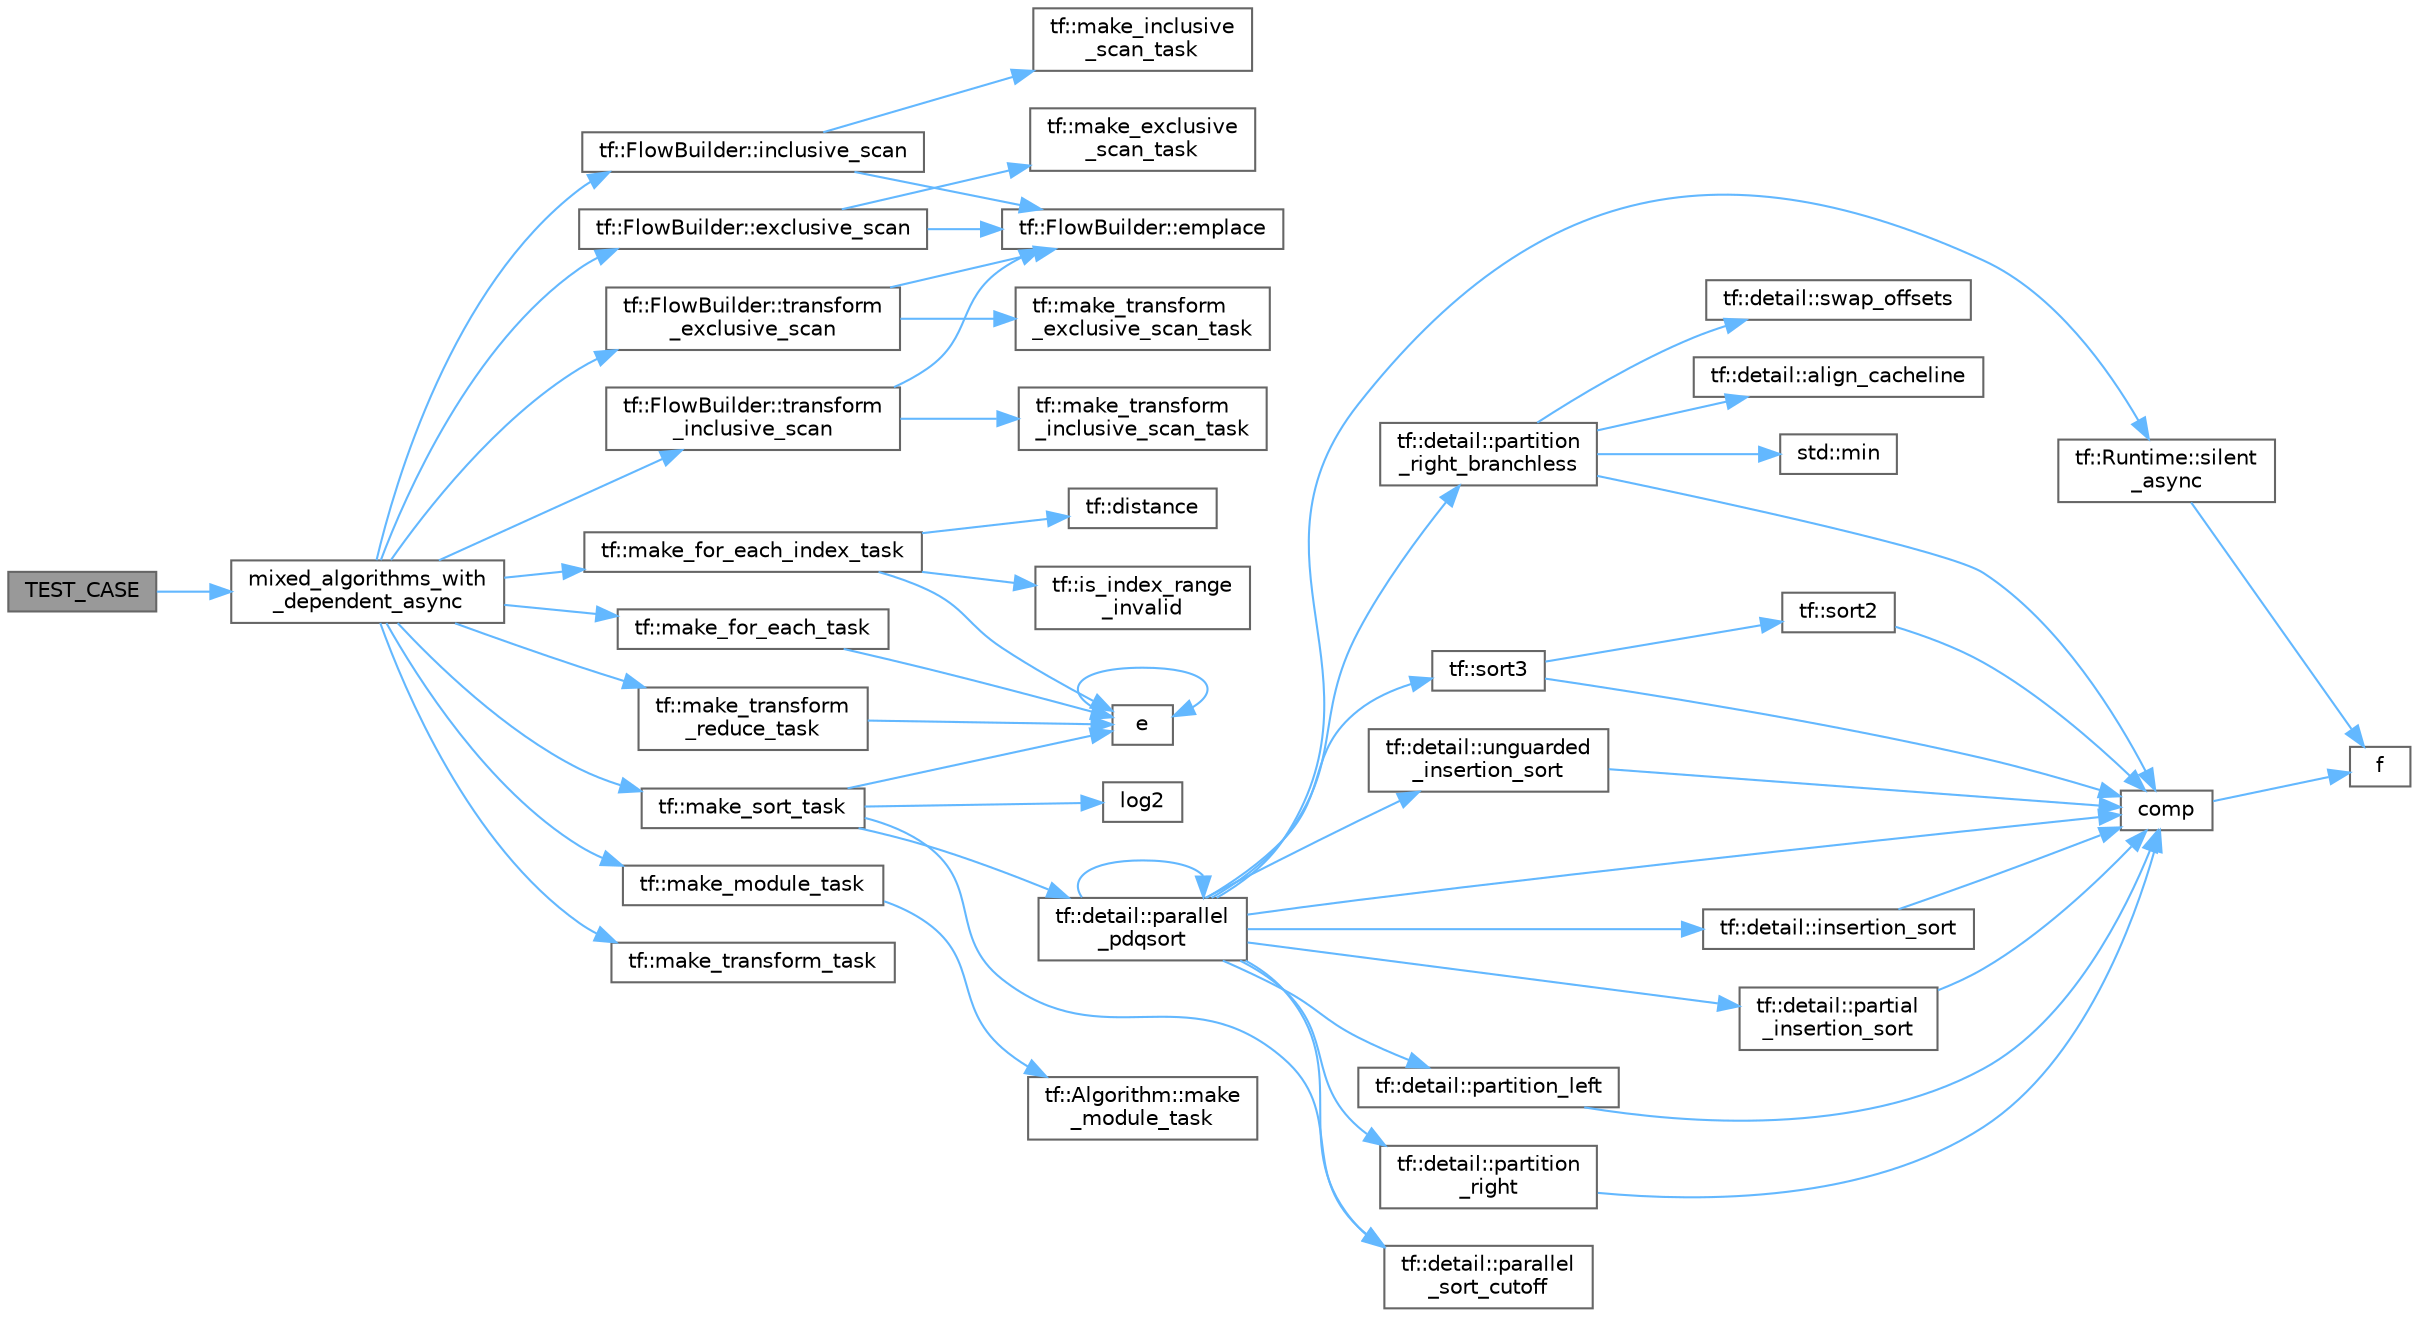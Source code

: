 digraph "TEST_CASE"
{
 // LATEX_PDF_SIZE
  bgcolor="transparent";
  edge [fontname=Helvetica,fontsize=10,labelfontname=Helvetica,labelfontsize=10];
  node [fontname=Helvetica,fontsize=10,shape=box,height=0.2,width=0.4];
  rankdir="LR";
  Node1 [id="Node000001",label="TEST_CASE",height=0.2,width=0.4,color="gray40", fillcolor="grey60", style="filled", fontcolor="black",tooltip=" "];
  Node1 -> Node2 [id="edge1_Node000001_Node000002",color="steelblue1",style="solid",tooltip=" "];
  Node2 [id="Node000002",label="mixed_algorithms_with\l_dependent_async",height=0.2,width=0.4,color="grey40", fillcolor="white", style="filled",URL="$test__dependent__asyncs_8cpp.html#ad6539317bf57f5fa3c1050be5b24c9c2",tooltip=" "];
  Node2 -> Node3 [id="edge2_Node000002_Node000003",color="steelblue1",style="solid",tooltip=" "];
  Node3 [id="Node000003",label="tf::FlowBuilder::exclusive_scan",height=0.2,width=0.4,color="grey40", fillcolor="white", style="filled",URL="$classtf_1_1_flow_builder.html#a4e0d618d8eb0b3b2e5e00443a10bf512",tooltip="creates an STL-styled parallel exclusive-scan task"];
  Node3 -> Node4 [id="edge3_Node000003_Node000004",color="steelblue1",style="solid",tooltip=" "];
  Node4 [id="Node000004",label="tf::FlowBuilder::emplace",height=0.2,width=0.4,color="grey40", fillcolor="white", style="filled",URL="$classtf_1_1_flow_builder.html#a60d7a666cab71ecfa3010b2efb0d6b57",tooltip="creates a static task"];
  Node3 -> Node5 [id="edge4_Node000003_Node000005",color="steelblue1",style="solid",tooltip=" "];
  Node5 [id="Node000005",label="tf::make_exclusive\l_scan_task",height=0.2,width=0.4,color="grey40", fillcolor="white", style="filled",URL="$namespacetf.html#aef9d7eaf0d6044a338a789085edfb513",tooltip=" "];
  Node2 -> Node6 [id="edge5_Node000002_Node000006",color="steelblue1",style="solid",tooltip=" "];
  Node6 [id="Node000006",label="tf::FlowBuilder::inclusive_scan",height=0.2,width=0.4,color="grey40", fillcolor="white", style="filled",URL="$classtf_1_1_flow_builder.html#a1c2ace9290d83c2a006614a4d66ad588",tooltip="creates an STL-styled parallel inclusive-scan task"];
  Node6 -> Node4 [id="edge6_Node000006_Node000004",color="steelblue1",style="solid",tooltip=" "];
  Node6 -> Node7 [id="edge7_Node000006_Node000007",color="steelblue1",style="solid",tooltip=" "];
  Node7 [id="Node000007",label="tf::make_inclusive\l_scan_task",height=0.2,width=0.4,color="grey40", fillcolor="white", style="filled",URL="$namespacetf.html#a3cd0c38f1c541ecaa16c0e8e33a34ad1",tooltip=" "];
  Node2 -> Node8 [id="edge8_Node000002_Node000008",color="steelblue1",style="solid",tooltip=" "];
  Node8 [id="Node000008",label="tf::make_for_each_index_task",height=0.2,width=0.4,color="grey40", fillcolor="white", style="filled",URL="$namespacetf.html#a897fac48e9e01e38d2c8124426245d2f",tooltip=" "];
  Node8 -> Node9 [id="edge9_Node000008_Node000009",color="steelblue1",style="solid",tooltip=" "];
  Node9 [id="Node000009",label="tf::distance",height=0.2,width=0.4,color="grey40", fillcolor="white", style="filled",URL="$namespacetf.html#af00f6babb0818202960cbbf0a83bd8e7",tooltip="calculates the number of iterations in the given index range"];
  Node8 -> Node10 [id="edge10_Node000008_Node000010",color="steelblue1",style="solid",tooltip=" "];
  Node10 [id="Node000010",label="e",height=0.2,width=0.4,color="grey40", fillcolor="white", style="filled",URL="$_cwise__array__power__array_8cpp.html#a9cb86ff854760bf91a154f2724a9101d",tooltip=" "];
  Node10 -> Node10 [id="edge11_Node000010_Node000010",color="steelblue1",style="solid",tooltip=" "];
  Node8 -> Node11 [id="edge12_Node000008_Node000011",color="steelblue1",style="solid",tooltip=" "];
  Node11 [id="Node000011",label="tf::is_index_range\l_invalid",height=0.2,width=0.4,color="grey40", fillcolor="white", style="filled",URL="$namespacetf.html#aa4db761760106ce6f6d2e7c1ac4d8520",tooltip="checks if the given index range is invalid"];
  Node2 -> Node12 [id="edge13_Node000002_Node000012",color="steelblue1",style="solid",tooltip=" "];
  Node12 [id="Node000012",label="tf::make_for_each_task",height=0.2,width=0.4,color="grey40", fillcolor="white", style="filled",URL="$namespacetf.html#afa1d208d05d467328a2819f16409c72c",tooltip=" "];
  Node12 -> Node10 [id="edge14_Node000012_Node000010",color="steelblue1",style="solid",tooltip=" "];
  Node2 -> Node13 [id="edge15_Node000002_Node000013",color="steelblue1",style="solid",tooltip=" "];
  Node13 [id="Node000013",label="tf::make_module_task",height=0.2,width=0.4,color="grey40", fillcolor="white", style="filled",URL="$namespacetf.html#a767288f0f103fec9a849237865198627",tooltip="creates a module task using the given target"];
  Node13 -> Node14 [id="edge16_Node000013_Node000014",color="steelblue1",style="solid",tooltip=" "];
  Node14 [id="Node000014",label="tf::Algorithm::make\l_module_task",height=0.2,width=0.4,color="grey40", fillcolor="white", style="filled",URL="$classtf_1_1_algorithm.html#ae67706148dbe831e3f65878b4d1f303b",tooltip=" "];
  Node2 -> Node15 [id="edge17_Node000002_Node000015",color="steelblue1",style="solid",tooltip=" "];
  Node15 [id="Node000015",label="tf::make_sort_task",height=0.2,width=0.4,color="grey40", fillcolor="white", style="filled",URL="$namespacetf.html#a5fc8e80807560f48e5e8275f16938d03",tooltip=" "];
  Node15 -> Node10 [id="edge18_Node000015_Node000010",color="steelblue1",style="solid",tooltip=" "];
  Node15 -> Node16 [id="edge19_Node000015_Node000016",color="steelblue1",style="solid",tooltip=" "];
  Node16 [id="Node000016",label="log2",height=0.2,width=0.4,color="grey40", fillcolor="white", style="filled",URL="$_direct_x_page_8xaml_8cpp.html#a5ed22c1dd181a227939080748e797261",tooltip=" "];
  Node15 -> Node17 [id="edge20_Node000015_Node000017",color="steelblue1",style="solid",tooltip=" "];
  Node17 [id="Node000017",label="tf::detail::parallel\l_pdqsort",height=0.2,width=0.4,color="grey40", fillcolor="white", style="filled",URL="$namespacetf_1_1detail.html#aa36251921080126c7e26f7cbdc0257c4",tooltip=" "];
  Node17 -> Node18 [id="edge21_Node000017_Node000018",color="steelblue1",style="solid",tooltip=" "];
  Node18 [id="Node000018",label="comp",height=0.2,width=0.4,color="grey40", fillcolor="white", style="filled",URL="$external_2taskflow_2sandbox_2jacobi_2main_8cpp.html#aaa178026ff13e667efcb0104a55252e7",tooltip=" "];
  Node18 -> Node19 [id="edge22_Node000018_Node000019",color="steelblue1",style="solid",tooltip=" "];
  Node19 [id="Node000019",label="f",height=0.2,width=0.4,color="grey40", fillcolor="white", style="filled",URL="$cxx11__tensor__map_8cpp.html#a7f507fea02198f6cb81c86640c7b1a4e",tooltip=" "];
  Node17 -> Node20 [id="edge23_Node000017_Node000020",color="steelblue1",style="solid",tooltip=" "];
  Node20 [id="Node000020",label="tf::detail::insertion_sort",height=0.2,width=0.4,color="grey40", fillcolor="white", style="filled",URL="$namespacetf_1_1detail.html#ab1556edb46eb3e7c04851516b3c60baa",tooltip=" "];
  Node20 -> Node18 [id="edge24_Node000020_Node000018",color="steelblue1",style="solid",tooltip=" "];
  Node17 -> Node17 [id="edge25_Node000017_Node000017",color="steelblue1",style="solid",tooltip=" "];
  Node17 -> Node21 [id="edge26_Node000017_Node000021",color="steelblue1",style="solid",tooltip=" "];
  Node21 [id="Node000021",label="tf::detail::parallel\l_sort_cutoff",height=0.2,width=0.4,color="grey40", fillcolor="white", style="filled",URL="$namespacetf_1_1detail.html#aa0d0544f37b349d18deb1e7618629d4f",tooltip=" "];
  Node17 -> Node22 [id="edge27_Node000017_Node000022",color="steelblue1",style="solid",tooltip=" "];
  Node22 [id="Node000022",label="tf::detail::partial\l_insertion_sort",height=0.2,width=0.4,color="grey40", fillcolor="white", style="filled",URL="$namespacetf_1_1detail.html#a0179cb7dc36fa2fd90add73802055671",tooltip=" "];
  Node22 -> Node18 [id="edge28_Node000022_Node000018",color="steelblue1",style="solid",tooltip=" "];
  Node17 -> Node23 [id="edge29_Node000017_Node000023",color="steelblue1",style="solid",tooltip=" "];
  Node23 [id="Node000023",label="tf::detail::partition_left",height=0.2,width=0.4,color="grey40", fillcolor="white", style="filled",URL="$namespacetf_1_1detail.html#a8d6f47cf2324c09cb2c8ee32b8b9d0bc",tooltip=" "];
  Node23 -> Node18 [id="edge30_Node000023_Node000018",color="steelblue1",style="solid",tooltip=" "];
  Node17 -> Node24 [id="edge31_Node000017_Node000024",color="steelblue1",style="solid",tooltip=" "];
  Node24 [id="Node000024",label="tf::detail::partition\l_right",height=0.2,width=0.4,color="grey40", fillcolor="white", style="filled",URL="$namespacetf_1_1detail.html#a58f9509bd1865052a006a3b5a6f18955",tooltip=" "];
  Node24 -> Node18 [id="edge32_Node000024_Node000018",color="steelblue1",style="solid",tooltip=" "];
  Node17 -> Node25 [id="edge33_Node000017_Node000025",color="steelblue1",style="solid",tooltip=" "];
  Node25 [id="Node000025",label="tf::detail::partition\l_right_branchless",height=0.2,width=0.4,color="grey40", fillcolor="white", style="filled",URL="$namespacetf_1_1detail.html#a2bfa6703975215bd19731f48b45a5520",tooltip=" "];
  Node25 -> Node26 [id="edge34_Node000025_Node000026",color="steelblue1",style="solid",tooltip=" "];
  Node26 [id="Node000026",label="tf::detail::align_cacheline",height=0.2,width=0.4,color="grey40", fillcolor="white", style="filled",URL="$namespacetf_1_1detail.html#aa1a33395e18f3b709c1ead77a6e22913",tooltip=" "];
  Node25 -> Node18 [id="edge35_Node000025_Node000018",color="steelblue1",style="solid",tooltip=" "];
  Node25 -> Node27 [id="edge36_Node000025_Node000027",color="steelblue1",style="solid",tooltip=" "];
  Node27 [id="Node000027",label="std::min",height=0.2,width=0.4,color="grey40", fillcolor="white", style="filled",URL="$namespacestd.html#ac7b9885417769949d76890454b6d072e",tooltip=" "];
  Node25 -> Node28 [id="edge37_Node000025_Node000028",color="steelblue1",style="solid",tooltip=" "];
  Node28 [id="Node000028",label="tf::detail::swap_offsets",height=0.2,width=0.4,color="grey40", fillcolor="white", style="filled",URL="$namespacetf_1_1detail.html#a3a795a3259d1f760a76b7344c45f8966",tooltip=" "];
  Node17 -> Node29 [id="edge38_Node000017_Node000029",color="steelblue1",style="solid",tooltip=" "];
  Node29 [id="Node000029",label="tf::Runtime::silent\l_async",height=0.2,width=0.4,color="grey40", fillcolor="white", style="filled",URL="$classtf_1_1_runtime.html#a0ce29efa2106c8c5a1432e4a55ab2e05",tooltip="runs the given function asynchronously without returning any future object"];
  Node29 -> Node19 [id="edge39_Node000029_Node000019",color="steelblue1",style="solid",tooltip=" "];
  Node17 -> Node30 [id="edge40_Node000017_Node000030",color="steelblue1",style="solid",tooltip=" "];
  Node30 [id="Node000030",label="tf::sort3",height=0.2,width=0.4,color="grey40", fillcolor="white", style="filled",URL="$namespacetf.html#a86489af717270b8c9b657b347215ef0f",tooltip="Sorts three elements of dereferenced iterators using the given comparison function."];
  Node30 -> Node18 [id="edge41_Node000030_Node000018",color="steelblue1",style="solid",tooltip=" "];
  Node30 -> Node31 [id="edge42_Node000030_Node000031",color="steelblue1",style="solid",tooltip=" "];
  Node31 [id="Node000031",label="tf::sort2",height=0.2,width=0.4,color="grey40", fillcolor="white", style="filled",URL="$namespacetf.html#a8d3fa9252b0da87bff1df912d0a591fe",tooltip="sorts two elements of dereferenced iterators using the given comparison function"];
  Node31 -> Node18 [id="edge43_Node000031_Node000018",color="steelblue1",style="solid",tooltip=" "];
  Node17 -> Node32 [id="edge44_Node000017_Node000032",color="steelblue1",style="solid",tooltip=" "];
  Node32 [id="Node000032",label="tf::detail::unguarded\l_insertion_sort",height=0.2,width=0.4,color="grey40", fillcolor="white", style="filled",URL="$namespacetf_1_1detail.html#aab43e78ed2fb98616bb8edbf74582b04",tooltip=" "];
  Node32 -> Node18 [id="edge45_Node000032_Node000018",color="steelblue1",style="solid",tooltip=" "];
  Node15 -> Node21 [id="edge46_Node000015_Node000021",color="steelblue1",style="solid",tooltip=" "];
  Node2 -> Node33 [id="edge47_Node000002_Node000033",color="steelblue1",style="solid",tooltip=" "];
  Node33 [id="Node000033",label="tf::make_transform\l_reduce_task",height=0.2,width=0.4,color="grey40", fillcolor="white", style="filled",URL="$namespacetf.html#a2e553796a18a0dfd6703acbe8e86b20f",tooltip=" "];
  Node33 -> Node10 [id="edge48_Node000033_Node000010",color="steelblue1",style="solid",tooltip=" "];
  Node2 -> Node34 [id="edge49_Node000002_Node000034",color="steelblue1",style="solid",tooltip=" "];
  Node34 [id="Node000034",label="tf::make_transform_task",height=0.2,width=0.4,color="grey40", fillcolor="white", style="filled",URL="$namespacetf.html#a58c3a7d1ee010c70bce6d945bc80cf05",tooltip=" "];
  Node2 -> Node35 [id="edge50_Node000002_Node000035",color="steelblue1",style="solid",tooltip=" "];
  Node35 [id="Node000035",label="tf::FlowBuilder::transform\l_exclusive_scan",height=0.2,width=0.4,color="grey40", fillcolor="white", style="filled",URL="$classtf_1_1_flow_builder.html#a8549478ef819699b30f8daf88f04d577",tooltip="creates an STL-styled parallel transform-exclusive scan task"];
  Node35 -> Node4 [id="edge51_Node000035_Node000004",color="steelblue1",style="solid",tooltip=" "];
  Node35 -> Node36 [id="edge52_Node000035_Node000036",color="steelblue1",style="solid",tooltip=" "];
  Node36 [id="Node000036",label="tf::make_transform\l_exclusive_scan_task",height=0.2,width=0.4,color="grey40", fillcolor="white", style="filled",URL="$namespacetf.html#a167b581387cb6b76d65b218df6d001f5",tooltip=" "];
  Node2 -> Node37 [id="edge53_Node000002_Node000037",color="steelblue1",style="solid",tooltip=" "];
  Node37 [id="Node000037",label="tf::FlowBuilder::transform\l_inclusive_scan",height=0.2,width=0.4,color="grey40", fillcolor="white", style="filled",URL="$classtf_1_1_flow_builder.html#a82f3c3f49a2d52cd52f6eac07a659e9c",tooltip="creates an STL-styled parallel transform-inclusive scan task"];
  Node37 -> Node4 [id="edge54_Node000037_Node000004",color="steelblue1",style="solid",tooltip=" "];
  Node37 -> Node38 [id="edge55_Node000037_Node000038",color="steelblue1",style="solid",tooltip=" "];
  Node38 [id="Node000038",label="tf::make_transform\l_inclusive_scan_task",height=0.2,width=0.4,color="grey40", fillcolor="white", style="filled",URL="$namespacetf.html#aacc550ef71147bbf423d274c34b5418c",tooltip=" "];
}
